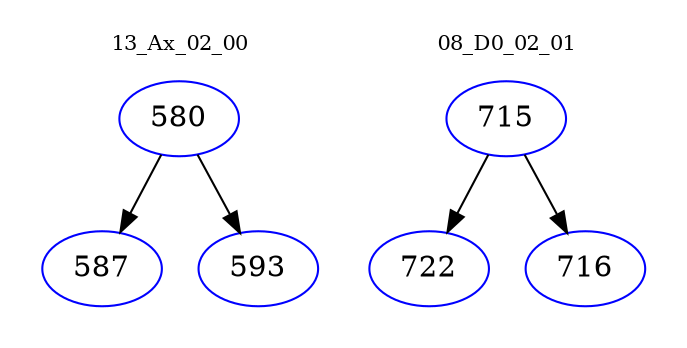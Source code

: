 digraph{
subgraph cluster_0 {
color = white
label = "13_Ax_02_00";
fontsize=10;
T0_580 [label="580", color="blue"]
T0_580 -> T0_587 [color="black"]
T0_587 [label="587", color="blue"]
T0_580 -> T0_593 [color="black"]
T0_593 [label="593", color="blue"]
}
subgraph cluster_1 {
color = white
label = "08_D0_02_01";
fontsize=10;
T1_715 [label="715", color="blue"]
T1_715 -> T1_722 [color="black"]
T1_722 [label="722", color="blue"]
T1_715 -> T1_716 [color="black"]
T1_716 [label="716", color="blue"]
}
}
